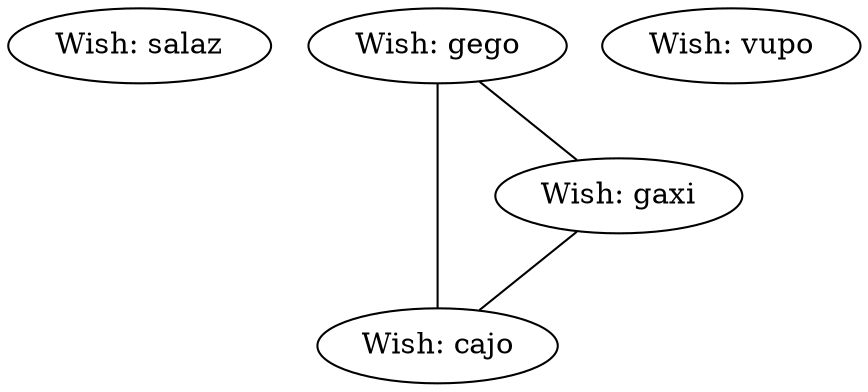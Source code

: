 strict graph  {
	"Wish: salaz";
	"Wish: gego" -- "Wish: cajo"	 [weight=1.0];
	"Wish: gego" -- "Wish: gaxi"	 [weight=0.666666666667];
	"Wish: gaxi" -- "Wish: cajo"	 [weight=0.666666666667];
	"Wish: vupo";
}

